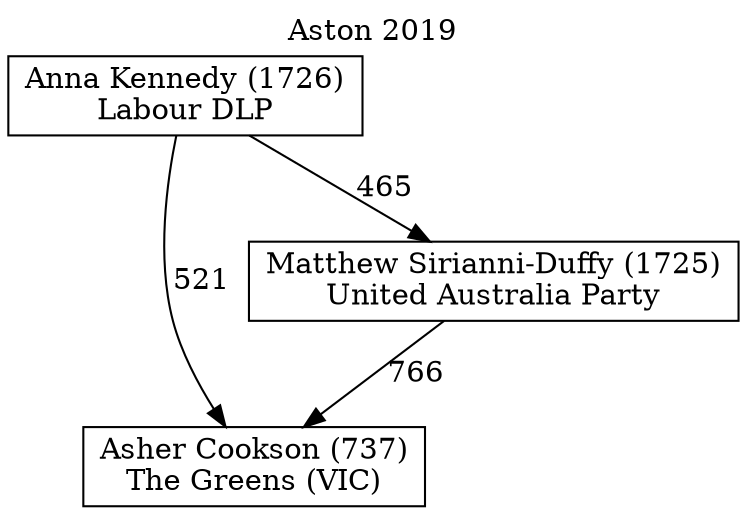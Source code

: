// House preference flow
digraph "Asher Cookson (737)_Aston_2019" {
	graph [label="Aston 2019" labelloc=t mclimit=10]
	node [shape=box]
	"Asher Cookson (737)" [label="Asher Cookson (737)
The Greens (VIC)"]
	"Matthew Sirianni-Duffy (1725)" [label="Matthew Sirianni-Duffy (1725)
United Australia Party"]
	"Anna Kennedy (1726)" [label="Anna Kennedy (1726)
Labour DLP"]
	"Asher Cookson (737)" [label="Asher Cookson (737)
The Greens (VIC)"]
	"Anna Kennedy (1726)" [label="Anna Kennedy (1726)
Labour DLP"]
	"Anna Kennedy (1726)" [label="Anna Kennedy (1726)
Labour DLP"]
	"Matthew Sirianni-Duffy (1725)" [label="Matthew Sirianni-Duffy (1725)
United Australia Party"]
	"Anna Kennedy (1726)" [label="Anna Kennedy (1726)
Labour DLP"]
	"Anna Kennedy (1726)" [label="Anna Kennedy (1726)
Labour DLP"]
	"Matthew Sirianni-Duffy (1725)" -> "Asher Cookson (737)" [label=766]
	"Anna Kennedy (1726)" -> "Matthew Sirianni-Duffy (1725)" [label=465]
	"Anna Kennedy (1726)" -> "Asher Cookson (737)" [label=521]
}

